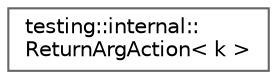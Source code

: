 digraph "Graphical Class Hierarchy"
{
 // LATEX_PDF_SIZE
  bgcolor="transparent";
  edge [fontname=Helvetica,fontsize=10,labelfontname=Helvetica,labelfontsize=10];
  node [fontname=Helvetica,fontsize=10,shape=box,height=0.2,width=0.4];
  rankdir="LR";
  Node0 [id="Node000000",label="testing::internal::\lReturnArgAction\< k \>",height=0.2,width=0.4,color="grey40", fillcolor="white", style="filled",URL="$structtesting_1_1internal_1_1_return_arg_action.html",tooltip=" "];
}
